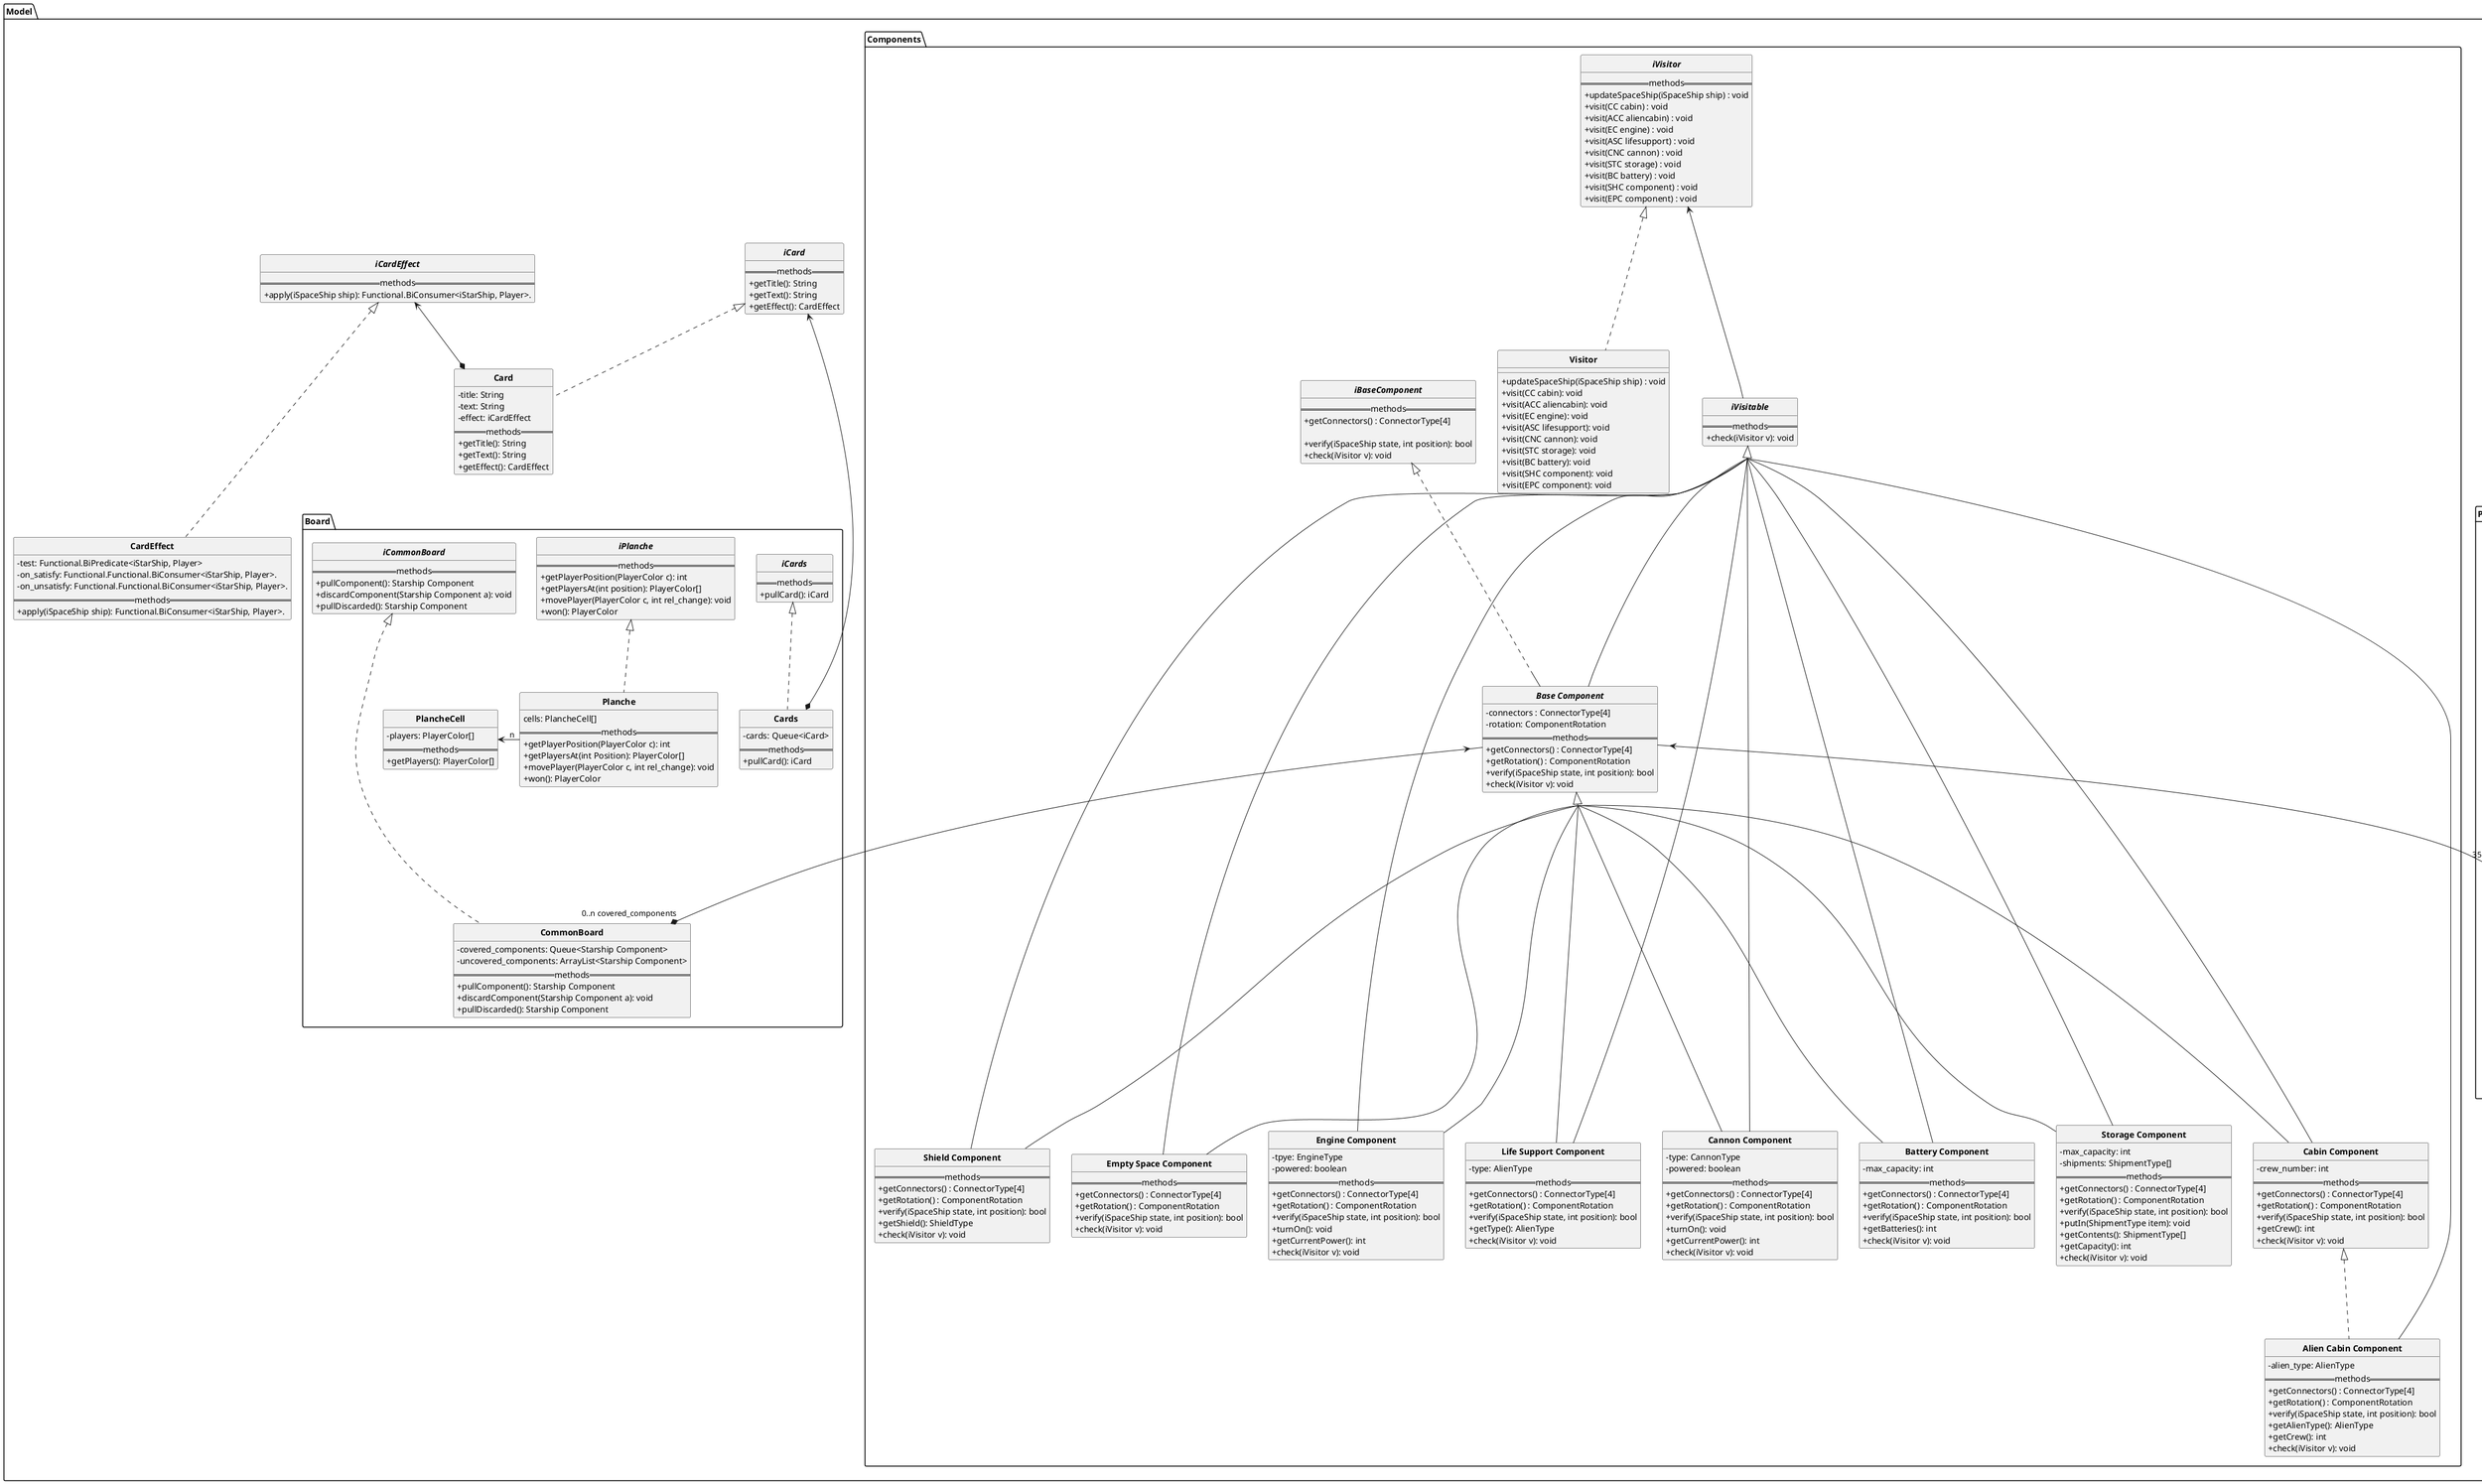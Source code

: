 @startuml classdiagrams

'Style config
hide circle
skinparam classFontStyle bold
skinparam groupInheritance 2
set separator ::
skinparam classAttributeIconSize 0

' =============================================================
' -!-.-!-.-!-.-!-.-!-.-!-.-!-. -!- .-!-.-!-.-!-.-!-.-!-.-!-.-!-
' ------ Getters and Setters -> omitted in large classes ------
' -------------------------------------------------------------
' -!-.-!-.-!-.-!-.-!-.-!-.-!-. -!- .-!-.-!-.-!-.-!-.-!-.-!-.-!-
' =============================================================

'Class declaration

'Components
interface Model::Components::iSC as "iBaseComponent"{
    ==methods==
    {method} +getConnectors() : ConnectorType[4]
    
    {method} +verify(iSpaceShip state, int position): bool
    {method} +check(iVisitor v): void
}

interface Model::Components::iVisitable as "iVisitable" {
    ==methods==
    {method} +check(iVisitor v): void
}

interface Model::Components::iVisitor as "iVisitor" {
    ==methods==
    {method} +updateSpaceShip(iSpaceShip ship) : void
    {method} +visit(CC cabin) : void
    {method} +visit(ACC aliencabin) : void
    {method} +visit(EC engine) : void
    {method} +visit(ASC lifesupport) : void
    {method} +visit(CNC cannon) : void
    {method} +visit(STC storage) : void
    {method} +visit(BC battery) : void
    {method} +visit(SHC component) : void
    {method} +visit(EPC component) : void 
}

class Model::Components::Visitor as "Visitor" {
    {method} +updateSpaceShip(iSpaceShip ship) : void
    {method} +visit(CC cabin): void
    {method} +visit(ACC aliencabin): void
    {method} +visit(EC engine): void
    {method} +visit(ASC lifesupport): void
    {method} +visit(CNC cannon): void
    {method} +visit(STC storage): void
    {method} +visit(BC battery): void
    {method} +visit(SHC component): void
    {method} +visit(EPC component): void 
}

abstract Model::Components::SC as "Base Component" {
    {field} -connectors : ConnectorType[4]
    {field} -rotation: ComponentRotation
    ==methods==
    {method} +getConnectors() : ConnectorType[4]
    {method} +getRotation() : ComponentRotation
    {method} +verify(iSpaceShip state, int position): bool
    {method} +check(iVisitor v): void
}

class Model::Components::CC as "Cabin Component" {
    {field} -crew_number: int
    ==methods==
    {method} +getConnectors() : ConnectorType[4]
    {method} +getRotation() : ComponentRotation
    {method} +verify(iSpaceShip state, int position): bool
    {method} +getCrew(): int
    {method} +check(iVisitor v): void
}

class Model::Components::ACC as "Alien Cabin Component" {
    {field} -alien_type: AlienType
    ==methods==
    {method} +getConnectors() : ConnectorType[4]
    {method} +getRotation() : ComponentRotation
    {method} +verify(iSpaceShip state, int position): bool
    {method} +getAlienType(): AlienType
    {method} +getCrew(): int
    {method} +check(iVisitor v): void
}

class Model::Components::EC as "Engine Component" {
    {field} -tpye: EngineType
    {field} -powered: boolean
    ==methods==
    {method} +getConnectors() : ConnectorType[4]
    {method} +getRotation() : ComponentRotation
    {method} +verify(iSpaceShip state, int position): bool
    {method} +turnOn(): void
    {method} +getCurrentPower(): int
    {method} +check(iVisitor v): void
}

class Model::Components::ASC as "Life Support Component" {
    {field} -type: AlienType
    ==methods==
    {method} +getConnectors() : ConnectorType[4]
    {method} +getRotation() : ComponentRotation
    {method} +verify(iSpaceShip state, int position): bool
    {method} +getType(): AlienType
    {method} +check(iVisitor v): void
}

class Model::Components::CNC as "Cannon Component"{
    {field} -type: CannonType
    {field} -powered: boolean
    ==methods==
    {method} +getConnectors() : ConnectorType[4]
    {method} +getRotation() : ComponentRotation
    {method} +verify(iSpaceShip state, int position): bool
    {method} +turnOn(): void
    {method} +getCurrentPower(): int
    {method} +check(iVisitor v): void
}

class Model::Components::STC as "Storage Component" {
    {field} -max_capacity: int
    {field} -shipments: ShipmentType[]
    ==methods==
    {method} +getConnectors() : ConnectorType[4]
    {method} +getRotation() : ComponentRotation
    {method} +verify(iSpaceShip state, int position): bool
    {method} +putIn(ShipmentType item): void
    {method} +getContents(): ShipmentType[]
    {method} +getCapacity(): int
    {method} +check(iVisitor v): void
}

class Model::Components::BC as "Battery Component" {
    {field} -max_capacity: int
    ==methods==
    {method} +getConnectors() : ConnectorType[4]
    {method} +getRotation() : ComponentRotation
    {method} +verify(iSpaceShip state, int position): bool
    {method} +getBatteries(): int
    {method} +check(iVisitor v): void
}

class Model::Components::SHC as "Shield Component" {
    ==methods==
    {method} +getConnectors() : ConnectorType[4]
    {method} +getRotation() : ComponentRotation
    {method} +verify(iSpaceShip state, int position): bool
    {method} +getShield(): ShieldType
    {method} +check(iVisitor v): void
}

class Model::Components::EPC as "Empty Space Component" {
    ==methods==
    {method} +getConnectors() : ConnectorType[4]
    {method} +getRotation() : ComponentRotation
    {method} +verify(iSpaceShip state, int position): bool
    {method} +check(iVisitor v): void
    'A block with no connectors.
}

'Adventure cards
interface Model::Board::iCards{
    ==methods==
    {method} +pullCard(): iCard
}

class Model::Board::Cards{
    {field} -cards: Queue<iCard>
    ==methods==
    {method} +pullCard(): iCard
}

interface Model::iCard{ 
    ==methods==
    {method} +getTitle(): String
    {method} +getText(): String
    {method} +getEffect(): CardEffect
}

class Model::Card{
    {field} -title: String
    {field} -text: String
    {field} -effect: iCardEffect
    ==methods==
    {method} +getTitle(): String
    {method} +getText(): String
    {method} +getEffect(): CardEffect
}

interface Model::iCardEffect{
    ==methods==
    {method} +apply(iSpaceShip ship): Functional.BiConsumer<iStarShip, Player>.
}

class Model::CardEffect{
    ' TODO capire la sintassi per includere una funzione come variabile.
    {field} -test: Functional.BiPredicate<iStarShip, Player> 
    {field} -on_satisfy: Functional.Functional.BiConsumer<iStarShip, Player>.
    {field} -on_unsatisfy: Functional.Functional.BiConsumer<iStarShip, Player>.
    ==methods==
    {method} +apply(iSpaceShip ship): Functional.BiConsumer<iStarShip, Player>.
}

'La planche su cui giocare
interface Model::Board::iPlanche {
    ==methods==
    {method} +getPlayerPosition(PlayerColor c): int
    {method} +getPlayersAt(int position): PlayerColor[]
    {method} +movePlayer(PlayerColor c, int rel_change): void
    {method} +won(): PlayerColor
}

class Model::Board::PlancheCell {
    {field} -players: PlayerColor[]
    ==methods==
    {method} +getPlayers(): PlayerColor[]
}

class Model::Board::Planche {
    {field} cells: PlancheCell[]
    ==methods==
    {method} +getPlayerPosition(PlayerColor c): int
    {method} +getPlayersAt(int Position): PlayerColor[]
    {method} +movePlayer(PlayerColor c, int rel_change): void
    {method} +won(): PlayerColor
}

'Il mucchio di celle scoperte e non
interface Model::Board::iCommonBoard{
    ==methods==
    {method} +pullComponent(): Starship Component
    {method} +discardComponent(Starship Component a): void
    {method} +pullDiscarded(): Starship Component
}

class Model::Board::CommonBoard{
    {field} -covered_components: Queue<Starship Component>
    {field} -uncovered_components: ArrayList<Starship Component>
    ==methods==
    {method} +pullComponent(): Starship Component
    {method} +discardComponent(Starship Component a): void
    {method} +pullDiscarded(): Starship Component
}

class Model::Player::Player{
    {field} -credits: int
    {field} -crew: int[3]
    {field} -distance: int
    {field} -spaceship: SpaceShip
    {field} -color: PlayerColor
    ==methods==
    ' TODO getters and setters
}

interface Model::Player::iSpaceShip{
    ==methods==
    {method} +verify() : void
    {method} +add_component(Starship Component comp, int position) : void
    {method} +remove_component(int position) : void
    {method} +verify() : bool
    {method} +turnOn(int position) : bool
    {method} +resetPower() : void
    {method} +up(position) : int
    {method} +down(position) : int
    {method} +right(position) : int
    {method} +left(position) : int
    'called and evaluates possible
}

class Model::Player::SpaceShip{
    {field} -component: Starship Component[35]
    {field} -total_power: int
    {field} -total_firing_power: int
    {field} -total_engine_power: int
    {field} -batteries: int
    ==methods==
    {method} +verify(): void
    {method} +addComponent(Starship Component comp, int position): void
    {method} +removeComponent(int position): void
    {method} +verify(): bool
    {method} +turnOn(int position): bool
    {method} +resetPower(): void
    {method} +up(position) : int
    {method} +down(position) : int
    {method} +right(position) : int
    {method} +left(position) : int
    ----
    {method} -evaluateSpeed(): int
    {method} -evaluatePower(): int
}

'under the hood position is calculated by the client or RMI interface before being sent, so this layer of abstraction will be useful for running tests.


'Relations between classes

'Components
Model::Components::iSC^...Model::Components::SC
Model::Components::SC^...Model::Components::CC
Model::Components::CC^...Model::Components::ACC
Model::Components::SC^...Model::Components::EC
Model::Components::SC^...Model::Components::ASC
Model::Components::SC^...Model::Components::CNC
Model::Components::SC^...Model::Components::BC
Model::Components::SC^...Model::Components::STC
Model::Components::SC^...Model::Components::SHC
Model::Components::SC^...Model::Components::EPC

Model::Components::iVisitor^...Model::Components::Visitor
Model::Components::iVisitor<---Model::Components::iVisitable

'Components are Visitable
Model::Components::iVisitable^...Model::Components::SC
Model::Components::iVisitable^...Model::Components::CC
Model::Components::iVisitable^...Model::Components::ACC
Model::Components::iVisitable^...Model::Components::EC
Model::Components::iVisitable^...Model::Components::ASC
Model::Components::iVisitable^...Model::Components::CNC
Model::Components::iVisitable^...Model::Components::BC
Model::Components::iVisitable^...Model::Components::STC
Model::Components::iVisitable^...Model::Components::SHC
Model::Components::iVisitable^...Model::Components::EPC


'Cards
Model::Board::iCards^..Model::Board::Cards
Model::iCard<----*Model::Board::Cards
Model::iCard^..Model::Card
Model::iCardEffect<--*Model::Card
Model::iCardEffect^...Model::CardEffect

'Players and ships
Model::Player::Player <--* Model::Player::iSpaceShip
Model::Player::iSpaceShip ^.. Model::Player::SpaceShip
Model::Components::SC <--  "35" Model::Player::SpaceShip

'Board
Model::Board::iPlanche^..Model::Board::Planche
Model::Board::PlancheCell<- "n" Model::Board::Planche
Model::Board::iCommonBoard ^... Model::Board::CommonBoard
Model::Components::SC <--* "0..n covered_components" Model::Board::CommonBoard

@enduml

'⠀⠀⠀⠀⠀⠀⠀⠀⠀⠀⢀⣤⣤⡀⠀⠀⠀⠀⠀⠀⠀⠀⠀⠀⠀⠀⠀⠀⣀⣀⡀⠀⠀⠀⠀⠀⠀⠀⠀⠀⠀⠀
'⠀⠀⠀⠀⠀⠀⠀⠀⠀⢀⣾⣿⣿⣿⡀⠀⠀⠀⠀⠀⠀⠀⠀⠀⠀⠀⠀⣼⣿⣿⣿⡄⠀⠀⠀⠀⠀⠀⠀⠀⠀⠀
'⠀⠀⠀⠀⠀⠀⠀⠀⢀⣾⣿⣿⣿⣿⣷⠀⠀⠀⠀⠀⠀⠀⠀⠀⠀⠀⣼⣿⣿⣿⣿⣿⡀⠀⠀⠀⠀⠀⠀⠀⠀⠀
'⠀⠀⠀⠀⠀⠀⠀⠀⣾⣿⣿⣿⣿⣿⣿⣧⠀⠀⠀⠀⠀⠀⠀⠀⠀⢰⣿⣿⣿⣿⣿⣿⣧⠀⠀⠀⠀⠀⠀⠀⠀⠀
'⠀⠀⠀⠀⠀⠀⠀⣼⣿⣿⣿⣿⣿⣿⣿⣿⣇⠀⠀⠀⠀⠀⠀⠀⢀⣿⣿⣿⣿⣿⣿⣿⣿⡆⠀⠀⠀⠀⠀⠀⠀⠀
'⠀⠀⠀⠀⠀⠀⢰⣿⣿⣿⣿⣿⣿⣿⣿⣿⣿⡄⠀⠀⠀⠀⠀⠀⣼⣿⣿⣿⣿⣿⣿⣿⣿⣷⠀⠀⠀⠀⠀⠀⠀⠀
'⠀⠀⠀⠀⠀⢀⣿⣿⣿⣿⣿⣿⣿⣿⣿⣿⣿⣧⠀⠀⠀⠀⠀⢰⣿⣿⣿⣿⣿⣿⣿⣿⣿⣿⡇⠀⠀⠀⠀⠀⠀⠀
'⠀⠀⠀⠀⠀⢸⣿⣿⣿⣿⣿⣿⣿⣿⣿⣿⣿⣿⡄⠀⠀⠀⢀⣾⣿⣿⣿⣿⣿⣿⣿⣿⣿⣿⣇⠀⠀⠀⠀⠀⠀⠀
'⠀⠀⠀⠀⠀⣿⣿⣿⣿⣿⣿⣿⣿⣿⣿⣿⣿⣿⣿⣿⣿⣿⣿⣿⣿⣿⣿⣿⣿⣿⣿⣿⣿⣿⣿⠀⠀⠀⠀⠀⠀⠀
'⠀⠀⠀⠀⢀⣿⣿⣿⣿⣿⣿⣿⣿⣿⣿⣿⣿⣿⣿⣿⣿⣿⣿⣿⣿⣿⣿⣿⣿⣿⣿⣿⣿⣿⣿⠀⠀⠀⠀⠀⠀⠀
'⠀⠀⠀⠀⢸⣿⣿⣿⣿⣿⣿⣿⣿⣿⣿⣿⣿⣿⣿⣿⣿⣿⣿⣿⣿⣿⣿⣿⣿⣿⣿⣿⣿⣿⣿⠀⠀⠀⠀⠀⠀⠀
'⠀⠀⠀⠀⠈⣿⣿⣿⣿⣿⣿⠟⠉⠀⠀⠀⠙⢿⣿⣿⣿⣿⣿⣿⣿⡿⠋⠀⠀⠙⢻⣿⣿⣿⣿⠀⠀⠀⠀⠀⠀⠀
'⠀⠀⠀⠀⠀⣿⣿⣿⣿⣿⠃⠀⠀⠀⠀⣠⣄⠀⢻⣿⣿⣿⣿⣿⡿⠀⣠⣄⠀⠀⠀⢻⣿⣿⣏⠀⠀⠀⠀⠀⠀⠀
'⠀⠀⠀⠀⠀⣾⣿⣿⣿⣿⠀⠀⠀⠀⠰⣿⣿⠀⢸⣿⣿⣿⣿⣿⡇⠀⣿⣿⡇⠀⠀⢸⣿⣿⣿⠀⠀⠀⠀⠀⠀⠀
'⠀⠀⠀⠀⠀⣿⣿⣿⣿⣿⣄⠀⠀⠀⠀⠙⠃⠀⣼⣿⣿⣿⣿⣿⣇⠀⠙⠛⠁⠀⠀⣼⣿⣿⣿⡇⠀⠀⠀⠀⠀⠀
'⠀⠀⠀⠀⠀⣿⣿⣿⣿⣿⣿⣷⣤⣄⣀⣠⣤⣾⣿⣿⣿⣿⣽⣿⣿⣦⣄⣀⣀⣤⣾⣿⣿⣿⣿⠃⠀⠀⢀⣀⠀⠀
'⠰⡶⠶⠶⠶⠿⣿⣿⣿⣿⣿⣿⣿⣿⣿⣿⣿⣿⣿⣿⣿⣿⣿⣿⣿⣿⣿⣿⣿⣿⣿⣿⣿⣿⡟⠛⠉⠉⠙⠛⠋⠀
'⠀⠀⢀⣀⣠⣤⣿⣿⣿⣿⣿⣿⣿⣿⣿⣿⣿⣿⣿⣿⣿⣿⣿⣿⣿⣿⣿⣿⣿⣿⣿⣿⣿⡿⠷⠶⠶⠶⢤⣤⣀⠀
'⠀⠛⠋⠉⠁⠀⣀⣴⡿⢿⣿⣿⣿⣿⣿⣿⣿⣿⣿⣿⣿⣿⣿⣿⣿⣿⣿⣿⣿⣿⣿⣿⣯⣤⣀⡀⠀⠀⠀⠀⠘⠃
'⠀⠀⢀⣤⡶⠟⠉⠁⠀⠀⠉⠛⠿⣿⣿⣿⣿⣿⣿⣿⣿⣿⣿⣿⣿⣿⣿⣿⠿⠟⠉⠀⠀⠀⠉⠙⠳⠶⣄⡀⠀⠀
'⠀⠀⠙⠁⠀⠀⠀⠀⠀⠀⠀⠀⢰⣿⣿⣿⣿⣿⣿⣿⣿⣿⣿⣿⣿⣿⡏⠀⠀⠀⠀⠀⠀⠀⠀⠀⠀⠀⠉⠁⠀⠀
'⠀⠀⠀⠀⠀⠀⠀⠀⠀⠀⠀⢠⣿⣿⣿⣿⣿⣿⣿⣿⣿⣿⣿⣿⣿⣿⣷⠀⠀⠀⠀⠀⠀⠀⠀⠀⠀⠀⠀⠀⠀⠀
'⠀⠀⠀⠀⠀⠀⠀⠀⠀⠀⢀⣾⣿⣿⣿⣿⣿⣿⣿⣿⣿⣿⣿⣿⣿⣿⣿⡀⠀⠀⠀⠀⠀⠀⠀⠀⠀⠀⠀⠀⠀⠀
'⠀⠀⠀⠀⠀⠀⠀⠀⠀⠀⣼⣿⣿⣿⣿⣿⣿⣿⣿⣿⣿⣿⣿⣿⣿⣿⣿⡇⠀⠀⠀⠀⠀⠀⠀⠀⠀⠀⠀⠀⠀⠀
'⠀⠀⠀⠀⠀⠀⠀⠀⠀⣸⣿⣿⣿⣿⣿⣿⣿⣿⣿⣿⣿⣿⣿⣿⣿⣿⣿⣷⠀⠀⠀⠀⠀⠀⠀⠀⠀⠀⠀⠀⠀⠀
'⠀⠀⠀⠀⠀⠀⠀⠀⣴⣿⣿⣿⣿⣿⣿⣿⣿⣿⣿⣿⣿⣿⣿⣿⣿⣿⣿⣿⡆⠀⠀⠀⠀⠀⠀⠀⠀⠀⠀⠀⠀⠀
'⠀⠀⠀⠀⠀⠀⠀⣴⣿⣿⣿⣿⣿⣿⣿⣿⣿⣿⣿⣿⣿⣿⣿⣿⣿⣿⣿⣿⣇⠀⠀⠀⠀⠀⠀⠀⠀⠀⠀⠀⠀⠀
'⠀⠀⠀⠀⠀⠀⣰⣿⣿⣿⣿⣿⣿⣿⣿⣿⣿⣿⣿⣿⣿⣿⣿⣿⣿⣿⣿⣿⣿⡆⠀⠀⠀⠀⠀⠀⠀⠀⠀⠀⠀⠀
'⠀⠀⠀⠀⠀⢰⣿⣿⣿⣿⣿⣿⣿⣿⣿⣿⣿⣿⣿⣿⣿⣿⣿⣿⣿⣿⣿⣿⣿⣷⠀⠀⠀⠀⠀⠀⠀⠀⠀⠀⠀⠀
'⠀⠀⠀⠀⢀⣿⣿⣿⣿⣿⣿⣿⣿⣿⣿⣿⣿⣿⣿⣿⣿⣿⣿⣿⣿⣿⣿⣿⣿⣿⡇⠀⠀⠀⠀⠀⠀⠀⠀⠀⠀⠀
'⠀⠀⠀⠀⣸⣿⣿⣿⣿⣿⣿⣿⣿⣿⣿⣿⣿⣿⣿⣿⣿⣿⣿⣿⣿⣿⣿⣿⣿⣿⣷⠀⠀⠀⠀⠀⠀⠀⠀⠀⠀⠀

